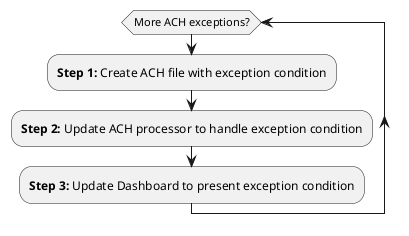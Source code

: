 @startuml

while (More ACH exceptions?) 
   :<b>Step 1:</b> Create ACH file with exception condition;
   :<b>Step 2:</b> Update ACH processor to handle exception condition;
   :<b>Step 3:</b> Update Dashboard to present exception condition;
endwhile
-[hidden]->

@enduml
